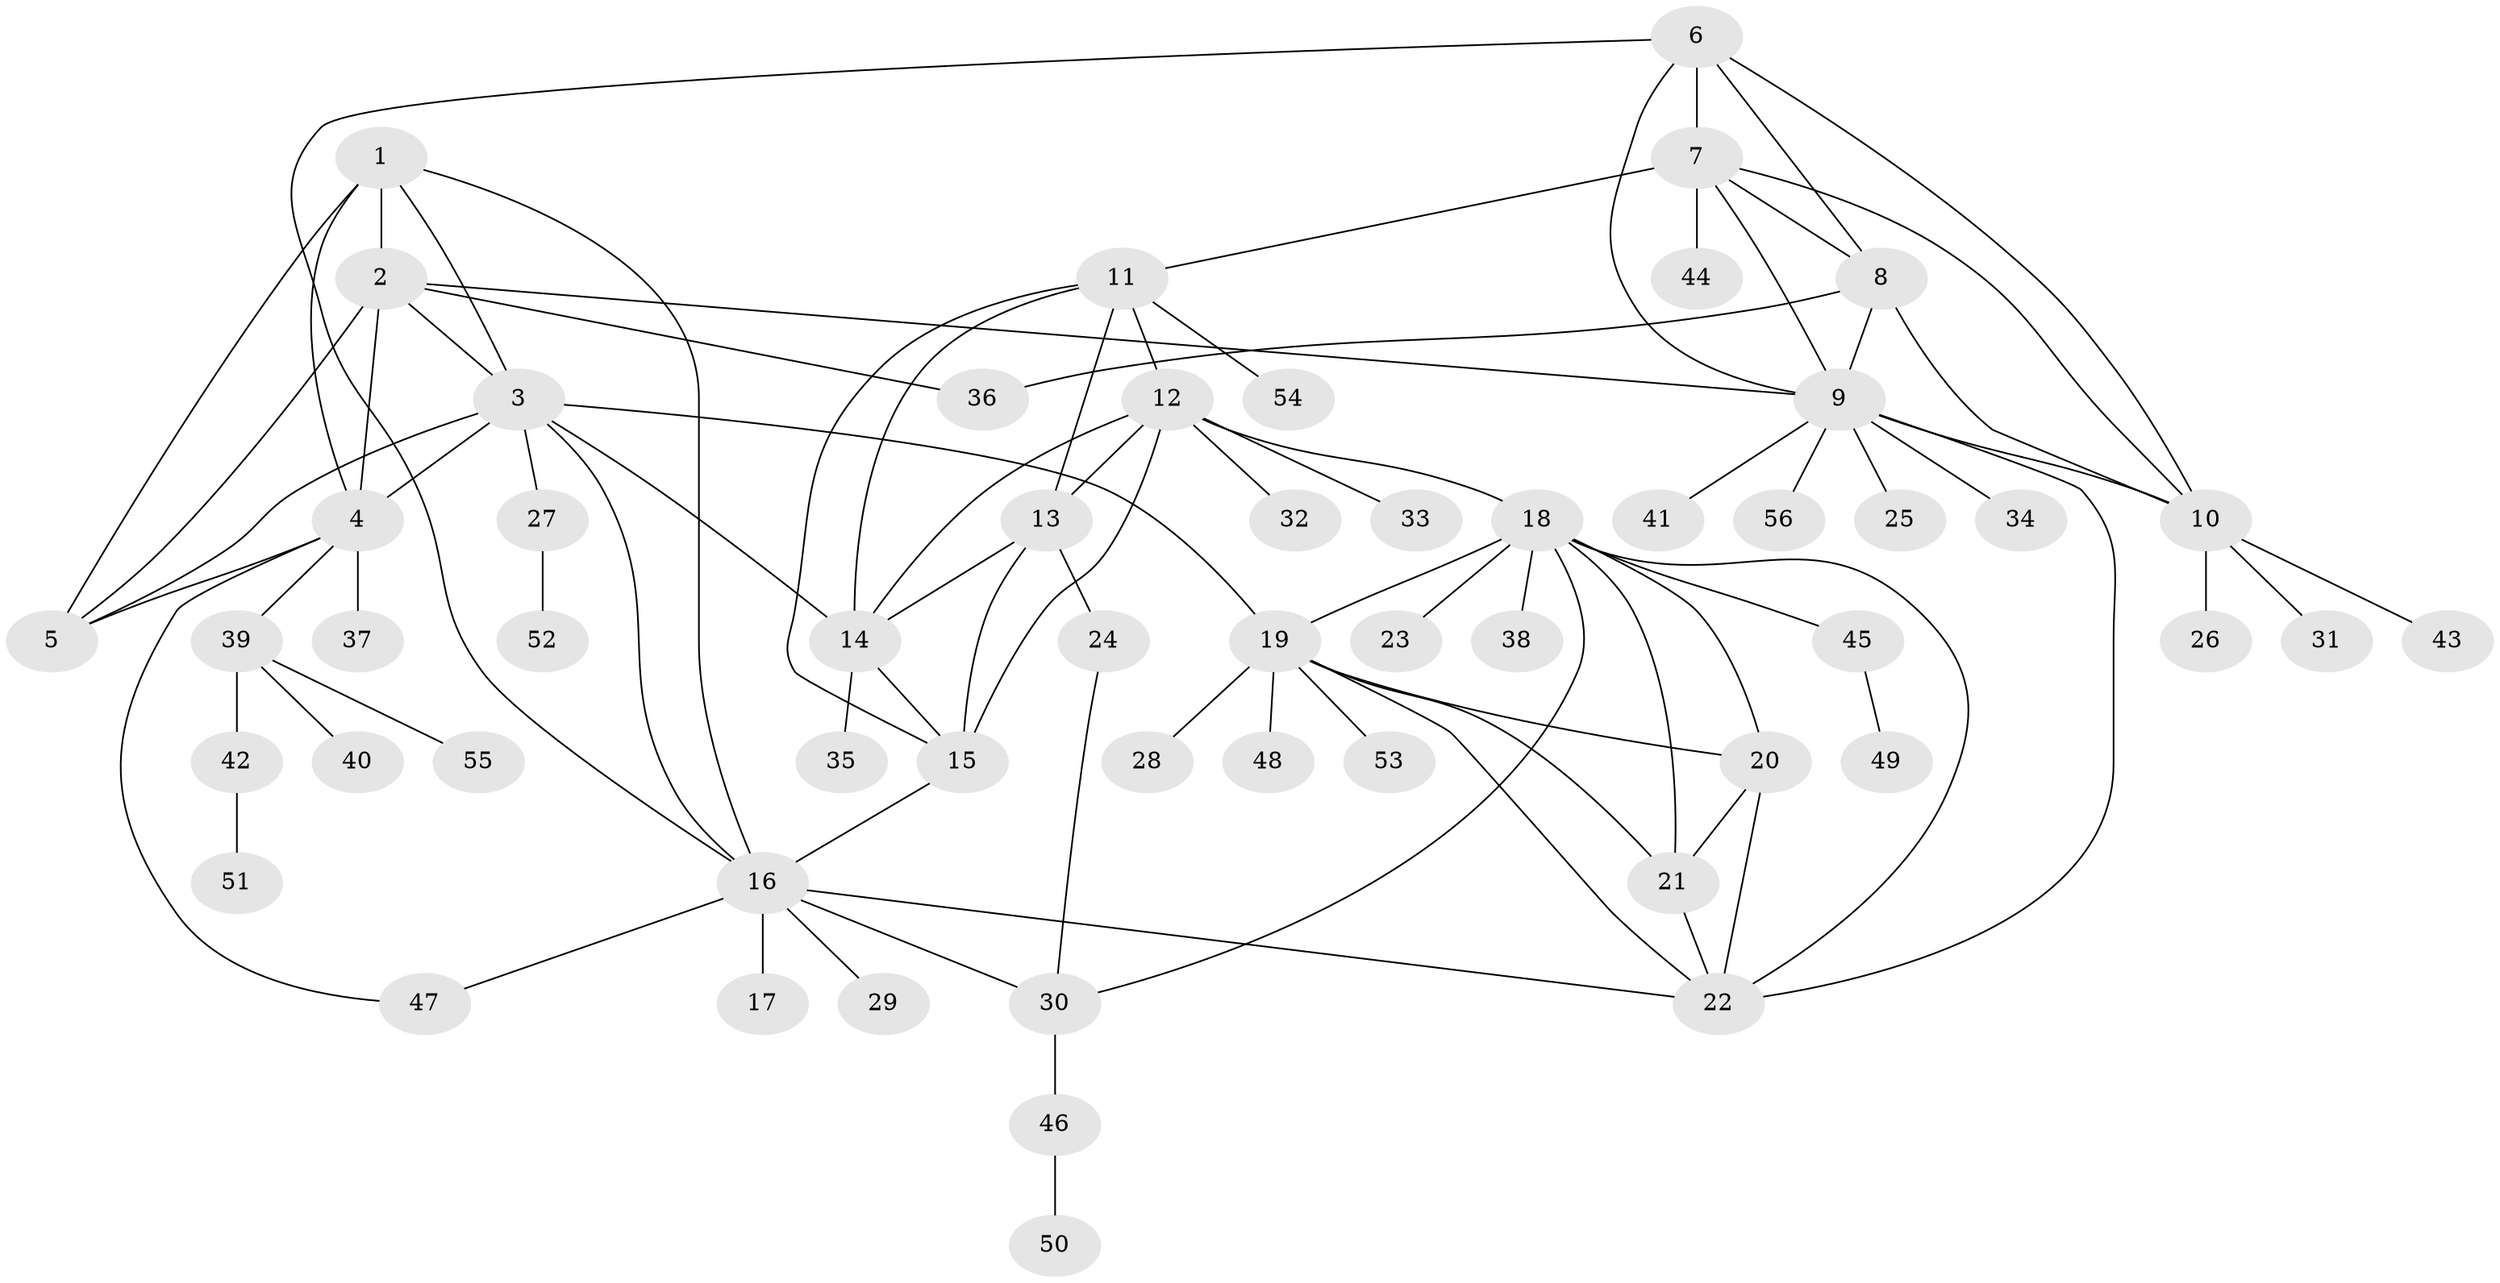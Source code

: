 // original degree distribution, {6: 0.03571428571428571, 10: 0.026785714285714284, 9: 0.026785714285714284, 8: 0.026785714285714284, 4: 0.026785714285714284, 7: 0.03571428571428571, 11: 0.026785714285714284, 13: 0.008928571428571428, 5: 0.026785714285714284, 1: 0.6428571428571429, 2: 0.09821428571428571, 3: 0.017857142857142856}
// Generated by graph-tools (version 1.1) at 2025/37/03/09/25 02:37:14]
// undirected, 56 vertices, 90 edges
graph export_dot {
graph [start="1"]
  node [color=gray90,style=filled];
  1;
  2;
  3;
  4;
  5;
  6;
  7;
  8;
  9;
  10;
  11;
  12;
  13;
  14;
  15;
  16;
  17;
  18;
  19;
  20;
  21;
  22;
  23;
  24;
  25;
  26;
  27;
  28;
  29;
  30;
  31;
  32;
  33;
  34;
  35;
  36;
  37;
  38;
  39;
  40;
  41;
  42;
  43;
  44;
  45;
  46;
  47;
  48;
  49;
  50;
  51;
  52;
  53;
  54;
  55;
  56;
  1 -- 2 [weight=1.0];
  1 -- 3 [weight=1.0];
  1 -- 4 [weight=1.0];
  1 -- 5 [weight=1.0];
  1 -- 16 [weight=1.0];
  2 -- 3 [weight=1.0];
  2 -- 4 [weight=1.0];
  2 -- 5 [weight=4.0];
  2 -- 9 [weight=1.0];
  2 -- 36 [weight=1.0];
  3 -- 4 [weight=1.0];
  3 -- 5 [weight=1.0];
  3 -- 14 [weight=1.0];
  3 -- 16 [weight=1.0];
  3 -- 19 [weight=1.0];
  3 -- 27 [weight=1.0];
  4 -- 5 [weight=1.0];
  4 -- 37 [weight=1.0];
  4 -- 39 [weight=1.0];
  4 -- 47 [weight=1.0];
  6 -- 7 [weight=1.0];
  6 -- 8 [weight=1.0];
  6 -- 9 [weight=1.0];
  6 -- 10 [weight=1.0];
  6 -- 16 [weight=1.0];
  7 -- 8 [weight=1.0];
  7 -- 9 [weight=1.0];
  7 -- 10 [weight=1.0];
  7 -- 11 [weight=1.0];
  7 -- 44 [weight=3.0];
  8 -- 9 [weight=1.0];
  8 -- 10 [weight=1.0];
  8 -- 36 [weight=2.0];
  9 -- 10 [weight=1.0];
  9 -- 22 [weight=1.0];
  9 -- 25 [weight=1.0];
  9 -- 34 [weight=1.0];
  9 -- 41 [weight=1.0];
  9 -- 56 [weight=1.0];
  10 -- 26 [weight=4.0];
  10 -- 31 [weight=1.0];
  10 -- 43 [weight=1.0];
  11 -- 12 [weight=1.0];
  11 -- 13 [weight=1.0];
  11 -- 14 [weight=1.0];
  11 -- 15 [weight=1.0];
  11 -- 54 [weight=1.0];
  12 -- 13 [weight=1.0];
  12 -- 14 [weight=1.0];
  12 -- 15 [weight=1.0];
  12 -- 18 [weight=1.0];
  12 -- 32 [weight=1.0];
  12 -- 33 [weight=1.0];
  13 -- 14 [weight=1.0];
  13 -- 15 [weight=1.0];
  13 -- 24 [weight=6.0];
  14 -- 15 [weight=1.0];
  14 -- 35 [weight=7.0];
  15 -- 16 [weight=1.0];
  16 -- 17 [weight=6.0];
  16 -- 22 [weight=2.0];
  16 -- 29 [weight=5.0];
  16 -- 30 [weight=1.0];
  16 -- 47 [weight=1.0];
  18 -- 19 [weight=1.0];
  18 -- 20 [weight=1.0];
  18 -- 21 [weight=1.0];
  18 -- 22 [weight=1.0];
  18 -- 23 [weight=1.0];
  18 -- 30 [weight=1.0];
  18 -- 38 [weight=1.0];
  18 -- 45 [weight=1.0];
  19 -- 20 [weight=1.0];
  19 -- 21 [weight=1.0];
  19 -- 22 [weight=1.0];
  19 -- 28 [weight=1.0];
  19 -- 48 [weight=1.0];
  19 -- 53 [weight=1.0];
  20 -- 21 [weight=1.0];
  20 -- 22 [weight=2.0];
  21 -- 22 [weight=1.0];
  24 -- 30 [weight=1.0];
  27 -- 52 [weight=1.0];
  30 -- 46 [weight=1.0];
  39 -- 40 [weight=1.0];
  39 -- 42 [weight=1.0];
  39 -- 55 [weight=1.0];
  42 -- 51 [weight=1.0];
  45 -- 49 [weight=1.0];
  46 -- 50 [weight=1.0];
}
